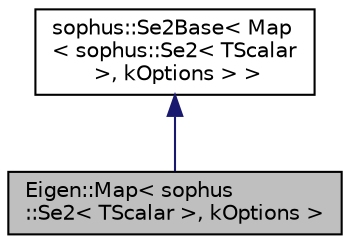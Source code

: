 digraph "Eigen::Map&lt; sophus::Se2&lt; TScalar &gt;, kOptions &gt;"
{
 // LATEX_PDF_SIZE
  edge [fontname="Helvetica",fontsize="10",labelfontname="Helvetica",labelfontsize="10"];
  node [fontname="Helvetica",fontsize="10",shape=record];
  Node1 [label="Eigen::Map\< sophus\l::Se2\< TScalar \>, kOptions \>",height=0.2,width=0.4,color="black", fillcolor="grey75", style="filled", fontcolor="black",tooltip="Specialization of Eigen::Map for Se2; derived from Se2Base."];
  Node2 -> Node1 [dir="back",color="midnightblue",fontsize="10",style="solid",fontname="Helvetica"];
  Node2 [label="sophus::Se2Base\< Map\l\< sophus::Se2\< TScalar\l \>, kOptions \> \>",height=0.2,width=0.4,color="black", fillcolor="white", style="filled",URL="$classsophus_1_1_se2_base.html",tooltip=" "];
}
